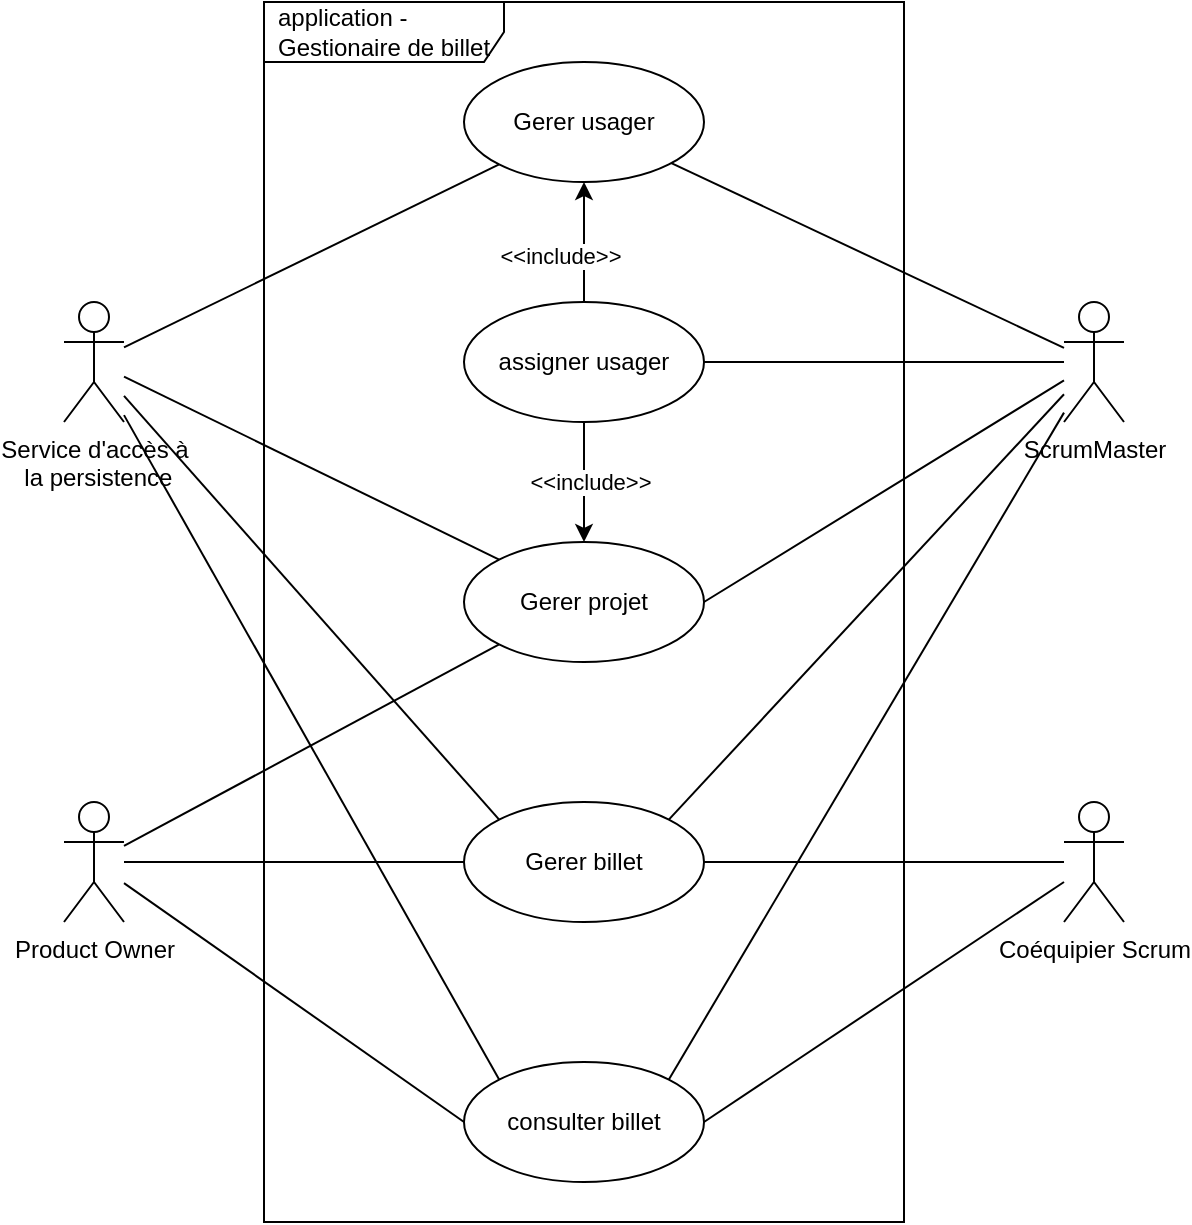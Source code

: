 <mxfile version="20.0.3" type="github">
  <diagram id="pC-96U5kAO4ft9PhKl5_" name="Page-1">
    <mxGraphModel dx="1064" dy="988" grid="1" gridSize="10" guides="1" tooltips="1" connect="1" arrows="1" fold="1" page="1" pageScale="1" pageWidth="850" pageHeight="1100" math="0" shadow="0">
      <root>
        <mxCell id="0" />
        <mxCell id="1" parent="0" />
        <mxCell id="CjkIChEGhpLBelYiRuK--20" style="edgeStyle=none;rounded=0;orthogonalLoop=1;jettySize=auto;html=1;entryX=0;entryY=1;entryDx=0;entryDy=0;endArrow=none;endFill=0;" edge="1" parent="1" source="CjkIChEGhpLBelYiRuK--1" target="CjkIChEGhpLBelYiRuK--16">
          <mxGeometry relative="1" as="geometry" />
        </mxCell>
        <mxCell id="CjkIChEGhpLBelYiRuK--31" style="edgeStyle=none;rounded=0;orthogonalLoop=1;jettySize=auto;html=1;entryX=0;entryY=0.5;entryDx=0;entryDy=0;endArrow=none;endFill=0;" edge="1" parent="1" source="CjkIChEGhpLBelYiRuK--1" target="CjkIChEGhpLBelYiRuK--14">
          <mxGeometry relative="1" as="geometry" />
        </mxCell>
        <mxCell id="CjkIChEGhpLBelYiRuK--41" style="edgeStyle=none;rounded=0;orthogonalLoop=1;jettySize=auto;html=1;entryX=0;entryY=0.5;entryDx=0;entryDy=0;endArrow=none;endFill=0;" edge="1" parent="1" source="CjkIChEGhpLBelYiRuK--1" target="CjkIChEGhpLBelYiRuK--37">
          <mxGeometry relative="1" as="geometry" />
        </mxCell>
        <mxCell id="CjkIChEGhpLBelYiRuK--1" value="Product Owner" style="shape=umlActor;verticalLabelPosition=bottom;verticalAlign=top;html=1;outlineConnect=0;" vertex="1" parent="1">
          <mxGeometry x="140" y="470" width="30" height="60" as="geometry" />
        </mxCell>
        <mxCell id="CjkIChEGhpLBelYiRuK--17" style="rounded=0;orthogonalLoop=1;jettySize=auto;html=1;endArrow=none;endFill=0;" edge="1" parent="1" source="CjkIChEGhpLBelYiRuK--4" target="CjkIChEGhpLBelYiRuK--12">
          <mxGeometry relative="1" as="geometry" />
        </mxCell>
        <mxCell id="CjkIChEGhpLBelYiRuK--19" style="edgeStyle=none;rounded=0;orthogonalLoop=1;jettySize=auto;html=1;entryX=1;entryY=0.5;entryDx=0;entryDy=0;endArrow=none;endFill=0;" edge="1" parent="1" source="CjkIChEGhpLBelYiRuK--4" target="CjkIChEGhpLBelYiRuK--16">
          <mxGeometry relative="1" as="geometry" />
        </mxCell>
        <mxCell id="CjkIChEGhpLBelYiRuK--21" style="edgeStyle=none;rounded=0;orthogonalLoop=1;jettySize=auto;html=1;entryX=1;entryY=0.5;entryDx=0;entryDy=0;endArrow=none;endFill=0;" edge="1" parent="1" source="CjkIChEGhpLBelYiRuK--4" target="CjkIChEGhpLBelYiRuK--15">
          <mxGeometry relative="1" as="geometry" />
        </mxCell>
        <mxCell id="CjkIChEGhpLBelYiRuK--33" style="edgeStyle=none;rounded=0;orthogonalLoop=1;jettySize=auto;html=1;entryX=1;entryY=0;entryDx=0;entryDy=0;endArrow=none;endFill=0;" edge="1" parent="1" source="CjkIChEGhpLBelYiRuK--4" target="CjkIChEGhpLBelYiRuK--14">
          <mxGeometry relative="1" as="geometry" />
        </mxCell>
        <mxCell id="CjkIChEGhpLBelYiRuK--39" style="edgeStyle=none;rounded=0;orthogonalLoop=1;jettySize=auto;html=1;entryX=1;entryY=0;entryDx=0;entryDy=0;endArrow=none;endFill=0;" edge="1" parent="1" source="CjkIChEGhpLBelYiRuK--4" target="CjkIChEGhpLBelYiRuK--37">
          <mxGeometry relative="1" as="geometry" />
        </mxCell>
        <mxCell id="CjkIChEGhpLBelYiRuK--4" value="ScrumMaster" style="shape=umlActor;verticalLabelPosition=bottom;verticalAlign=top;html=1;outlineConnect=0;" vertex="1" parent="1">
          <mxGeometry x="640" y="220" width="30" height="60" as="geometry" />
        </mxCell>
        <mxCell id="CjkIChEGhpLBelYiRuK--32" style="edgeStyle=none;rounded=0;orthogonalLoop=1;jettySize=auto;html=1;entryX=1;entryY=0.5;entryDx=0;entryDy=0;endArrow=none;endFill=0;" edge="1" parent="1" source="CjkIChEGhpLBelYiRuK--5" target="CjkIChEGhpLBelYiRuK--14">
          <mxGeometry relative="1" as="geometry" />
        </mxCell>
        <mxCell id="CjkIChEGhpLBelYiRuK--38" style="edgeStyle=none;rounded=0;orthogonalLoop=1;jettySize=auto;html=1;entryX=1;entryY=0.5;entryDx=0;entryDy=0;endArrow=none;endFill=0;" edge="1" parent="1" source="CjkIChEGhpLBelYiRuK--5" target="CjkIChEGhpLBelYiRuK--37">
          <mxGeometry relative="1" as="geometry" />
        </mxCell>
        <mxCell id="CjkIChEGhpLBelYiRuK--5" value="Coéquipier Scrum" style="shape=umlActor;verticalLabelPosition=bottom;verticalAlign=top;html=1;outlineConnect=0;" vertex="1" parent="1">
          <mxGeometry x="640" y="470" width="30" height="60" as="geometry" />
        </mxCell>
        <mxCell id="CjkIChEGhpLBelYiRuK--34" style="edgeStyle=none;rounded=0;orthogonalLoop=1;jettySize=auto;html=1;entryX=0;entryY=1;entryDx=0;entryDy=0;endArrow=none;endFill=0;" edge="1" parent="1" source="CjkIChEGhpLBelYiRuK--8" target="CjkIChEGhpLBelYiRuK--12">
          <mxGeometry relative="1" as="geometry" />
        </mxCell>
        <mxCell id="CjkIChEGhpLBelYiRuK--35" style="edgeStyle=none;rounded=0;orthogonalLoop=1;jettySize=auto;html=1;entryX=0;entryY=0;entryDx=0;entryDy=0;endArrow=none;endFill=0;" edge="1" parent="1" source="CjkIChEGhpLBelYiRuK--8" target="CjkIChEGhpLBelYiRuK--16">
          <mxGeometry relative="1" as="geometry" />
        </mxCell>
        <mxCell id="CjkIChEGhpLBelYiRuK--36" style="edgeStyle=none;rounded=0;orthogonalLoop=1;jettySize=auto;html=1;entryX=0;entryY=0;entryDx=0;entryDy=0;endArrow=none;endFill=0;" edge="1" parent="1" source="CjkIChEGhpLBelYiRuK--8" target="CjkIChEGhpLBelYiRuK--14">
          <mxGeometry relative="1" as="geometry" />
        </mxCell>
        <mxCell id="CjkIChEGhpLBelYiRuK--40" style="edgeStyle=none;rounded=0;orthogonalLoop=1;jettySize=auto;html=1;entryX=0;entryY=0;entryDx=0;entryDy=0;endArrow=none;endFill=0;" edge="1" parent="1" source="CjkIChEGhpLBelYiRuK--8" target="CjkIChEGhpLBelYiRuK--37">
          <mxGeometry relative="1" as="geometry" />
        </mxCell>
        <mxCell id="CjkIChEGhpLBelYiRuK--8" value="Service d&#39;accès à&lt;br&gt;&amp;nbsp;la persistence" style="shape=umlActor;verticalLabelPosition=bottom;verticalAlign=top;html=1;outlineConnect=0;" vertex="1" parent="1">
          <mxGeometry x="140" y="220" width="30" height="60" as="geometry" />
        </mxCell>
        <mxCell id="CjkIChEGhpLBelYiRuK--11" value="application - Gestionaire de billet" style="shape=umlFrame;whiteSpace=wrap;html=1;width=120;height=30;boundedLbl=1;verticalAlign=middle;align=left;spacingLeft=5;" vertex="1" parent="1">
          <mxGeometry x="240" y="70" width="320" height="610" as="geometry" />
        </mxCell>
        <mxCell id="CjkIChEGhpLBelYiRuK--12" value="Gerer usager" style="ellipse;whiteSpace=wrap;html=1;" vertex="1" parent="1">
          <mxGeometry x="340" y="100" width="120" height="60" as="geometry" />
        </mxCell>
        <mxCell id="CjkIChEGhpLBelYiRuK--14" value="Gerer billet" style="ellipse;whiteSpace=wrap;html=1;" vertex="1" parent="1">
          <mxGeometry x="340" y="470" width="120" height="60" as="geometry" />
        </mxCell>
        <mxCell id="CjkIChEGhpLBelYiRuK--15" value="assigner usager" style="ellipse;whiteSpace=wrap;html=1;" vertex="1" parent="1">
          <mxGeometry x="340" y="220" width="120" height="60" as="geometry" />
        </mxCell>
        <mxCell id="CjkIChEGhpLBelYiRuK--16" value="Gerer projet" style="ellipse;whiteSpace=wrap;html=1;" vertex="1" parent="1">
          <mxGeometry x="340" y="340" width="120" height="60" as="geometry" />
        </mxCell>
        <mxCell id="CjkIChEGhpLBelYiRuK--23" value="" style="endArrow=classic;html=1;rounded=0;exitX=0.5;exitY=0;exitDx=0;exitDy=0;entryX=0.5;entryY=1;entryDx=0;entryDy=0;" edge="1" parent="1" source="CjkIChEGhpLBelYiRuK--15" target="CjkIChEGhpLBelYiRuK--12">
          <mxGeometry width="50" height="50" relative="1" as="geometry">
            <mxPoint x="480" y="170" as="sourcePoint" />
            <mxPoint x="530" y="120" as="targetPoint" />
          </mxGeometry>
        </mxCell>
        <mxCell id="CjkIChEGhpLBelYiRuK--24" value="&amp;lt;&amp;lt;include&amp;gt;&amp;gt;" style="edgeLabel;html=1;align=center;verticalAlign=middle;resizable=0;points=[];" vertex="1" connectable="0" parent="CjkIChEGhpLBelYiRuK--23">
          <mxGeometry x="-0.373" relative="1" as="geometry">
            <mxPoint x="-12" y="-4" as="offset" />
          </mxGeometry>
        </mxCell>
        <mxCell id="CjkIChEGhpLBelYiRuK--29" value="" style="endArrow=classic;html=1;rounded=0;exitX=0.5;exitY=1;exitDx=0;exitDy=0;entryX=0.5;entryY=0;entryDx=0;entryDy=0;" edge="1" parent="1" source="CjkIChEGhpLBelYiRuK--15" target="CjkIChEGhpLBelYiRuK--16">
          <mxGeometry width="50" height="50" relative="1" as="geometry">
            <mxPoint x="310" y="280" as="sourcePoint" />
            <mxPoint x="360" y="230" as="targetPoint" />
          </mxGeometry>
        </mxCell>
        <mxCell id="CjkIChEGhpLBelYiRuK--30" value="&amp;lt;&amp;lt;include&amp;gt;&amp;gt;" style="edgeLabel;html=1;align=center;verticalAlign=middle;resizable=0;points=[];" vertex="1" connectable="0" parent="CjkIChEGhpLBelYiRuK--29">
          <mxGeometry x="-0.373" relative="1" as="geometry">
            <mxPoint x="3" y="11" as="offset" />
          </mxGeometry>
        </mxCell>
        <mxCell id="CjkIChEGhpLBelYiRuK--37" value="consulter billet" style="ellipse;whiteSpace=wrap;html=1;" vertex="1" parent="1">
          <mxGeometry x="340" y="600" width="120" height="60" as="geometry" />
        </mxCell>
      </root>
    </mxGraphModel>
  </diagram>
</mxfile>
